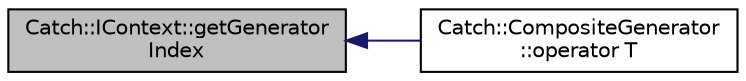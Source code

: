 digraph "Catch::IContext::getGeneratorIndex"
{
  edge [fontname="Helvetica",fontsize="10",labelfontname="Helvetica",labelfontsize="10"];
  node [fontname="Helvetica",fontsize="10",shape=record];
  rankdir="LR";
  Node1 [label="Catch::IContext::getGenerator\lIndex",height=0.2,width=0.4,color="black", fillcolor="grey75", style="filled" fontcolor="black"];
  Node1 -> Node2 [dir="back",color="midnightblue",fontsize="10",style="solid",fontname="Helvetica"];
  Node2 [label="Catch::CompositeGenerator\l::operator T",height=0.2,width=0.4,color="black", fillcolor="white", style="filled",URL="$class_catch_1_1_composite_generator.html#aa3f627d84fb256df0404d19d7fd4b784"];
}
